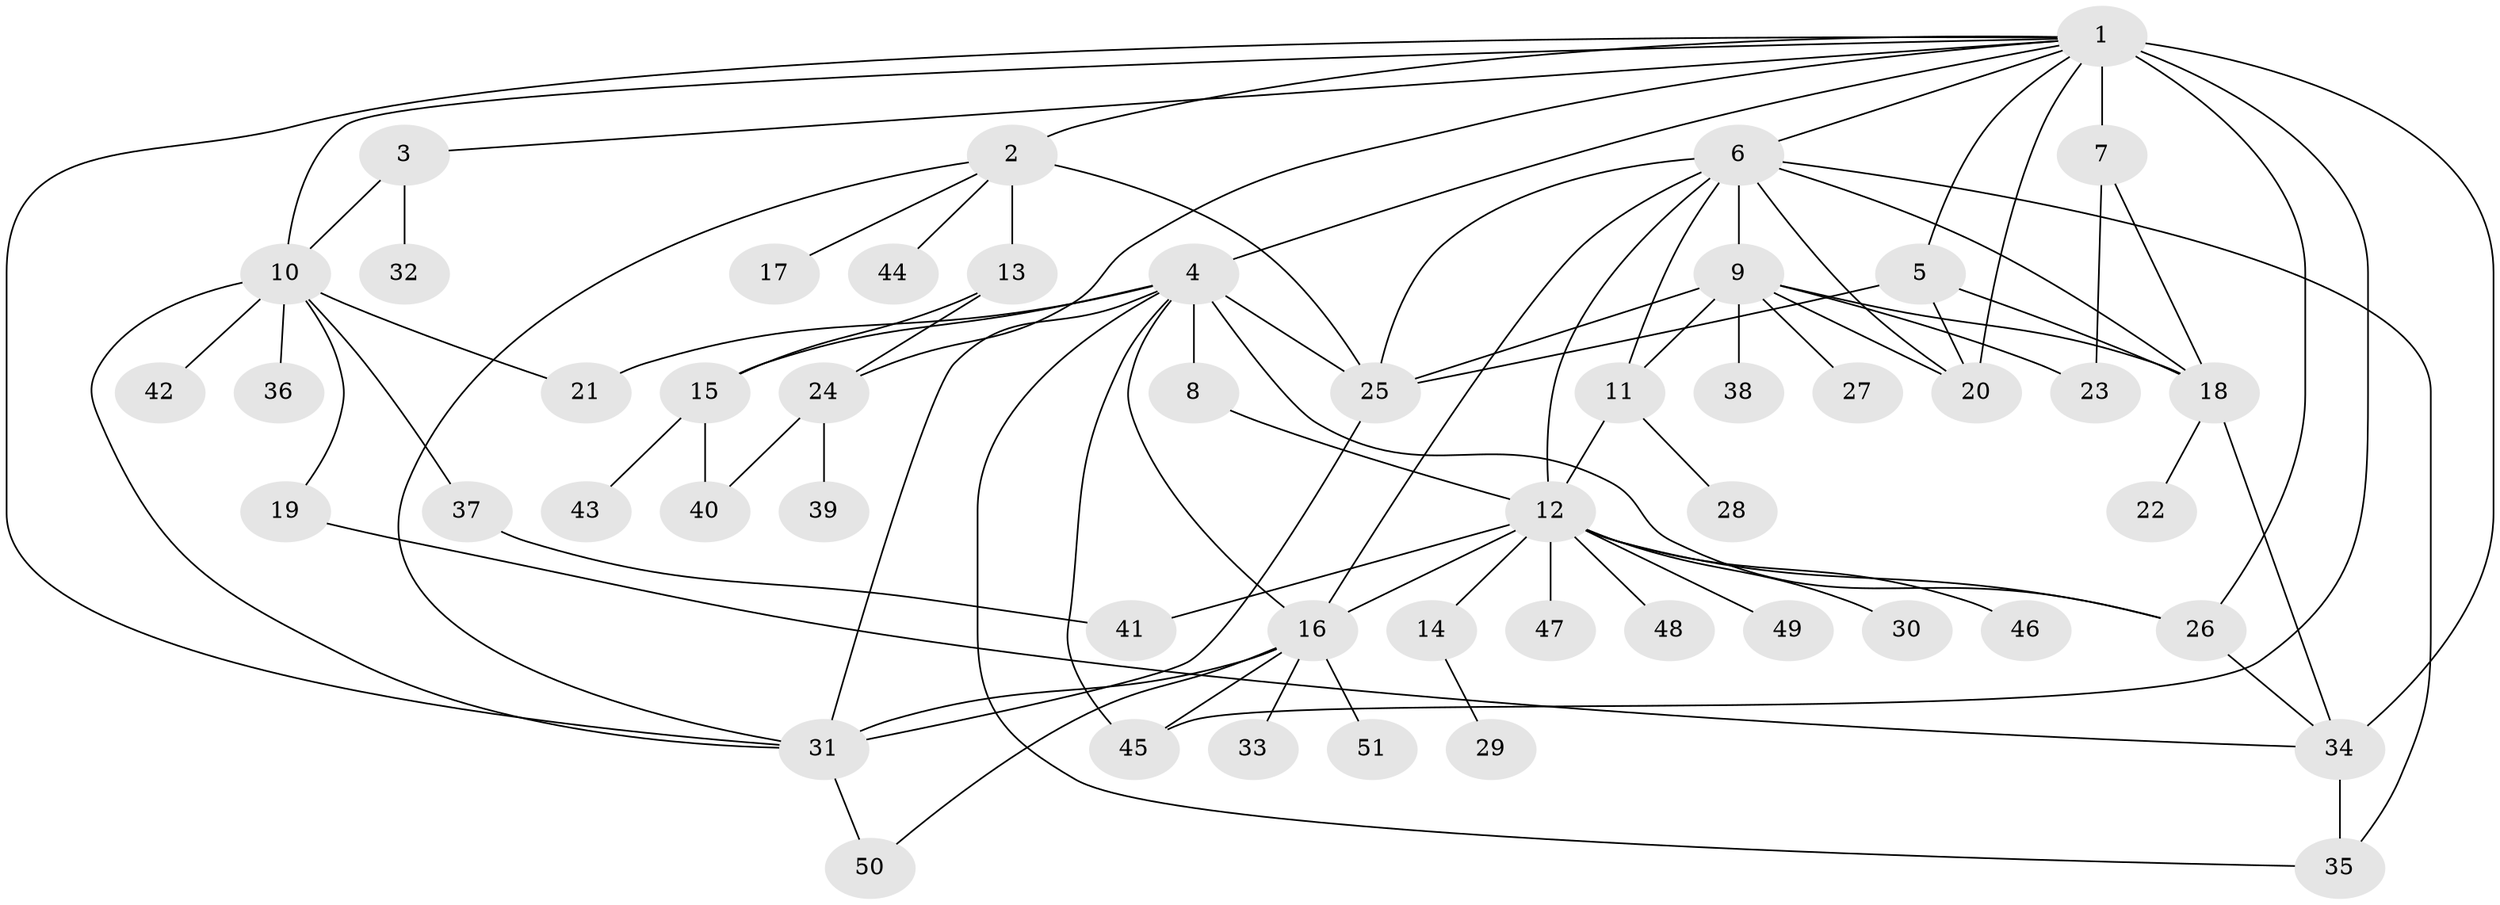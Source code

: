 // original degree distribution, {26: 0.009900990099009901, 6: 0.0297029702970297, 4: 0.10891089108910891, 13: 0.019801980198019802, 9: 0.0297029702970297, 1: 0.44554455445544555, 8: 0.009900990099009901, 2: 0.21782178217821782, 5: 0.019801980198019802, 10: 0.009900990099009901, 3: 0.09900990099009901}
// Generated by graph-tools (version 1.1) at 2025/35/03/09/25 02:35:29]
// undirected, 51 vertices, 87 edges
graph export_dot {
graph [start="1"]
  node [color=gray90,style=filled];
  1;
  2;
  3;
  4;
  5;
  6;
  7;
  8;
  9;
  10;
  11;
  12;
  13;
  14;
  15;
  16;
  17;
  18;
  19;
  20;
  21;
  22;
  23;
  24;
  25;
  26;
  27;
  28;
  29;
  30;
  31;
  32;
  33;
  34;
  35;
  36;
  37;
  38;
  39;
  40;
  41;
  42;
  43;
  44;
  45;
  46;
  47;
  48;
  49;
  50;
  51;
  1 -- 2 [weight=2.0];
  1 -- 3 [weight=1.0];
  1 -- 4 [weight=1.0];
  1 -- 5 [weight=1.0];
  1 -- 6 [weight=1.0];
  1 -- 7 [weight=9.0];
  1 -- 10 [weight=1.0];
  1 -- 20 [weight=1.0];
  1 -- 24 [weight=1.0];
  1 -- 26 [weight=3.0];
  1 -- 31 [weight=1.0];
  1 -- 34 [weight=2.0];
  1 -- 45 [weight=1.0];
  2 -- 13 [weight=1.0];
  2 -- 17 [weight=1.0];
  2 -- 25 [weight=2.0];
  2 -- 31 [weight=1.0];
  2 -- 44 [weight=1.0];
  3 -- 10 [weight=1.0];
  3 -- 32 [weight=1.0];
  4 -- 8 [weight=3.0];
  4 -- 15 [weight=1.0];
  4 -- 16 [weight=1.0];
  4 -- 21 [weight=1.0];
  4 -- 25 [weight=1.0];
  4 -- 26 [weight=1.0];
  4 -- 31 [weight=1.0];
  4 -- 35 [weight=1.0];
  4 -- 45 [weight=1.0];
  5 -- 18 [weight=1.0];
  5 -- 20 [weight=1.0];
  5 -- 25 [weight=1.0];
  6 -- 9 [weight=1.0];
  6 -- 11 [weight=1.0];
  6 -- 12 [weight=1.0];
  6 -- 16 [weight=1.0];
  6 -- 18 [weight=1.0];
  6 -- 20 [weight=1.0];
  6 -- 25 [weight=1.0];
  6 -- 35 [weight=1.0];
  7 -- 18 [weight=1.0];
  7 -- 23 [weight=1.0];
  8 -- 12 [weight=1.0];
  9 -- 11 [weight=1.0];
  9 -- 18 [weight=1.0];
  9 -- 20 [weight=1.0];
  9 -- 23 [weight=1.0];
  9 -- 25 [weight=1.0];
  9 -- 27 [weight=1.0];
  9 -- 38 [weight=1.0];
  10 -- 19 [weight=1.0];
  10 -- 21 [weight=1.0];
  10 -- 31 [weight=1.0];
  10 -- 36 [weight=1.0];
  10 -- 37 [weight=1.0];
  10 -- 42 [weight=1.0];
  11 -- 12 [weight=1.0];
  11 -- 28 [weight=1.0];
  12 -- 14 [weight=1.0];
  12 -- 16 [weight=1.0];
  12 -- 26 [weight=1.0];
  12 -- 30 [weight=1.0];
  12 -- 41 [weight=1.0];
  12 -- 46 [weight=1.0];
  12 -- 47 [weight=1.0];
  12 -- 48 [weight=1.0];
  12 -- 49 [weight=1.0];
  13 -- 15 [weight=1.0];
  13 -- 24 [weight=1.0];
  14 -- 29 [weight=1.0];
  15 -- 40 [weight=1.0];
  15 -- 43 [weight=1.0];
  16 -- 31 [weight=1.0];
  16 -- 33 [weight=1.0];
  16 -- 45 [weight=1.0];
  16 -- 50 [weight=1.0];
  16 -- 51 [weight=1.0];
  18 -- 22 [weight=3.0];
  18 -- 34 [weight=1.0];
  19 -- 34 [weight=1.0];
  24 -- 39 [weight=1.0];
  24 -- 40 [weight=1.0];
  25 -- 31 [weight=1.0];
  26 -- 34 [weight=1.0];
  31 -- 50 [weight=1.0];
  34 -- 35 [weight=1.0];
  37 -- 41 [weight=1.0];
}
